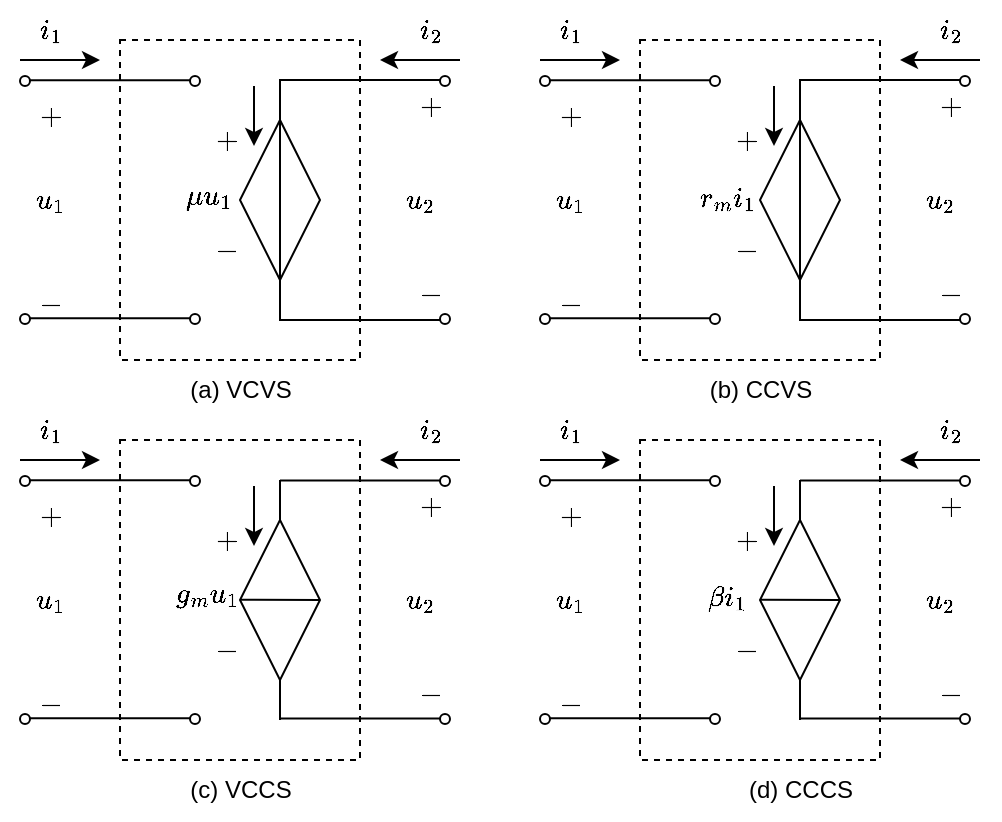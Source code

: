 <mxfile version="24.7.5">
  <diagram id="t8bG7A5sjkb96BO7fCSE" name="第 1 页">
    <mxGraphModel dx="927" dy="646" grid="1" gridSize="10" guides="1" tooltips="1" connect="1" arrows="1" fold="1" page="1" pageScale="1" pageWidth="1169" pageHeight="827" math="1" shadow="0">
      <root>
        <mxCell id="0" />
        <mxCell id="1" parent="0" />
        <mxCell id="12" value="" style="ellipse;whiteSpace=wrap;html=1;aspect=fixed;fontFamily=Helvetica;fontSize=15;fontColor=default;fillColor=none;gradientColor=none;" parent="1" vertex="1">
          <mxGeometry x="400" y="337" width="5" height="5" as="geometry" />
        </mxCell>
        <mxCell id="32" value="`+`" style="text;html=1;align=center;verticalAlign=middle;resizable=0;points=[];autosize=1;strokeColor=none;fillColor=none;" parent="1" vertex="1">
          <mxGeometry x="375" y="218" width="40" height="30" as="geometry" />
        </mxCell>
        <mxCell id="136" value="" style="ellipse;whiteSpace=wrap;html=1;aspect=fixed;fontFamily=Helvetica;fontSize=15;fontColor=default;fillColor=none;gradientColor=none;" parent="1" vertex="1">
          <mxGeometry x="400" y="537" width="5" height="5" as="geometry" />
        </mxCell>
        <mxCell id="148" value="`+`" style="text;html=1;align=center;verticalAlign=middle;resizable=0;points=[];autosize=1;strokeColor=none;fillColor=none;" parent="1" vertex="1">
          <mxGeometry x="375" y="418" width="40" height="30" as="geometry" />
        </mxCell>
        <mxCell id="42" value="" style="rounded=0;whiteSpace=wrap;html=1;dashed=1;" parent="1" vertex="1">
          <mxGeometry x="500" y="200" width="120" height="160" as="geometry" />
        </mxCell>
        <mxCell id="131" value="" style="rounded=0;whiteSpace=wrap;html=1;dashed=1;" parent="1" vertex="1">
          <mxGeometry x="500" y="400" width="120" height="160" as="geometry" />
        </mxCell>
        <mxCell id="4" value="" style="rounded=0;whiteSpace=wrap;html=1;dashed=1;" parent="1" vertex="1">
          <mxGeometry x="240" y="200" width="120" height="160" as="geometry" />
        </mxCell>
        <mxCell id="132" value="" style="rounded=0;whiteSpace=wrap;html=1;dashed=1;" parent="1" vertex="1">
          <mxGeometry x="240" y="400" width="120" height="160" as="geometry" />
        </mxCell>
        <mxCell id="5" value="" style="rhombus;whiteSpace=wrap;html=1;" parent="1" vertex="1">
          <mxGeometry x="300" y="240" width="40" height="80" as="geometry" />
        </mxCell>
        <mxCell id="189" style="edgeStyle=none;html=1;exitX=0.5;exitY=0;exitDx=0;exitDy=0;endArrow=none;endFill=0;" parent="1" source="133" edge="1">
          <mxGeometry relative="1" as="geometry">
            <mxPoint x="320" y="420" as="targetPoint" />
          </mxGeometry>
        </mxCell>
        <mxCell id="194" style="edgeStyle=none;html=1;exitX=0.5;exitY=0;exitDx=0;exitDy=0;endArrow=none;endFill=0;" parent="1" edge="1">
          <mxGeometry relative="1" as="geometry">
            <mxPoint x="580" y="420" as="targetPoint" />
            <mxPoint x="580" y="440" as="sourcePoint" />
          </mxGeometry>
        </mxCell>
        <mxCell id="190" style="edgeStyle=none;html=1;exitX=0.5;exitY=1;exitDx=0;exitDy=0;endArrow=none;endFill=0;" parent="1" source="133" edge="1">
          <mxGeometry relative="1" as="geometry">
            <mxPoint x="320" y="540" as="targetPoint" />
          </mxGeometry>
        </mxCell>
        <mxCell id="196" style="edgeStyle=none;html=1;exitX=0.5;exitY=1;exitDx=0;exitDy=0;endArrow=none;endFill=0;" parent="1" edge="1">
          <mxGeometry relative="1" as="geometry">
            <mxPoint x="580" y="540" as="targetPoint" />
            <mxPoint x="580" y="520" as="sourcePoint" />
          </mxGeometry>
        </mxCell>
        <mxCell id="133" value="" style="rhombus;whiteSpace=wrap;html=1;" parent="1" vertex="1">
          <mxGeometry x="300" y="440" width="40" height="80" as="geometry" />
        </mxCell>
        <mxCell id="10" value="" style="edgeStyle=orthogonalEdgeStyle;orthogonalLoop=1;jettySize=auto;html=1;rounded=0;labelBackgroundColor=default;strokeColor=default;fontFamily=Helvetica;fontSize=11;fontColor=default;endArrow=none;endFill=0;shape=connector;" parent="1" edge="1">
          <mxGeometry width="80" relative="1" as="geometry">
            <mxPoint x="400" y="340" as="sourcePoint" />
            <mxPoint x="400" y="220" as="targetPoint" />
            <Array as="points">
              <mxPoint x="320" y="220" />
            </Array>
          </mxGeometry>
        </mxCell>
        <mxCell id="11" value="(a) VCVS" style="text;html=1;align=center;verticalAlign=middle;resizable=0;points=[];autosize=1;strokeColor=none;fillColor=none;" parent="1" vertex="1">
          <mxGeometry x="265" y="360" width="70" height="30" as="geometry" />
        </mxCell>
        <mxCell id="135" value="(c) VCCS" style="text;html=1;align=center;verticalAlign=middle;resizable=0;points=[];autosize=1;strokeColor=none;fillColor=none;" parent="1" vertex="1">
          <mxGeometry x="265" y="560" width="70" height="30" as="geometry" />
        </mxCell>
        <mxCell id="13" value="" style="ellipse;whiteSpace=wrap;html=1;aspect=fixed;fontFamily=Helvetica;fontSize=15;fontColor=default;fillColor=none;gradientColor=none;" parent="1" vertex="1">
          <mxGeometry x="400" y="218" width="5" height="5" as="geometry" />
        </mxCell>
        <mxCell id="137" value="" style="ellipse;whiteSpace=wrap;html=1;aspect=fixed;fontFamily=Helvetica;fontSize=15;fontColor=default;fillColor=none;gradientColor=none;" parent="1" vertex="1">
          <mxGeometry x="400" y="418" width="5" height="5" as="geometry" />
        </mxCell>
        <mxCell id="20" value="" style="ellipse;whiteSpace=wrap;html=1;aspect=fixed;fontFamily=Helvetica;fontSize=15;fontColor=default;fillColor=none;gradientColor=none;" parent="1" vertex="1">
          <mxGeometry x="275" y="337" width="5" height="5" as="geometry" />
        </mxCell>
        <mxCell id="138" value="" style="ellipse;whiteSpace=wrap;html=1;aspect=fixed;fontFamily=Helvetica;fontSize=15;fontColor=default;fillColor=none;gradientColor=none;" parent="1" vertex="1">
          <mxGeometry x="275" y="537" width="5" height="5" as="geometry" />
        </mxCell>
        <mxCell id="21" value="" style="ellipse;whiteSpace=wrap;html=1;aspect=fixed;fontFamily=Helvetica;fontSize=15;fontColor=default;fillColor=none;gradientColor=none;" parent="1" vertex="1">
          <mxGeometry x="275" y="218" width="5" height="5" as="geometry" />
        </mxCell>
        <mxCell id="139" value="" style="ellipse;whiteSpace=wrap;html=1;aspect=fixed;fontFamily=Helvetica;fontSize=15;fontColor=default;fillColor=none;gradientColor=none;" parent="1" vertex="1">
          <mxGeometry x="275" y="418" width="5" height="5" as="geometry" />
        </mxCell>
        <mxCell id="24" value="" style="orthogonalLoop=1;jettySize=auto;html=1;rounded=0;labelBackgroundColor=default;strokeColor=default;fontFamily=Helvetica;fontSize=11;fontColor=default;endArrow=none;endFill=0;shape=connector;" parent="1" edge="1">
          <mxGeometry width="80" relative="1" as="geometry">
            <mxPoint x="195" y="220.16" as="sourcePoint" />
            <mxPoint x="275" y="220.16" as="targetPoint" />
          </mxGeometry>
        </mxCell>
        <mxCell id="140" value="" style="orthogonalLoop=1;jettySize=auto;html=1;rounded=0;labelBackgroundColor=default;strokeColor=default;fontFamily=Helvetica;fontSize=11;fontColor=default;endArrow=none;endFill=0;shape=connector;" parent="1" edge="1">
          <mxGeometry width="80" relative="1" as="geometry">
            <mxPoint x="195.0" y="420.16" as="sourcePoint" />
            <mxPoint x="275.0" y="420.16" as="targetPoint" />
          </mxGeometry>
        </mxCell>
        <mxCell id="186" value="" style="orthogonalLoop=1;jettySize=auto;html=1;rounded=0;labelBackgroundColor=default;strokeColor=default;fontFamily=Helvetica;fontSize=11;fontColor=default;endArrow=none;endFill=0;shape=connector;" parent="1" edge="1">
          <mxGeometry width="80" relative="1" as="geometry">
            <mxPoint x="320.0" y="420.21" as="sourcePoint" />
            <mxPoint x="400.0" y="420.21" as="targetPoint" />
          </mxGeometry>
        </mxCell>
        <mxCell id="193" value="" style="orthogonalLoop=1;jettySize=auto;html=1;rounded=0;labelBackgroundColor=default;strokeColor=default;fontFamily=Helvetica;fontSize=11;fontColor=default;endArrow=none;endFill=0;shape=connector;" parent="1" edge="1">
          <mxGeometry width="80" relative="1" as="geometry">
            <mxPoint x="580.0" y="420.21" as="sourcePoint" />
            <mxPoint x="660.0" y="420.21" as="targetPoint" />
          </mxGeometry>
        </mxCell>
        <mxCell id="25" value="" style="orthogonalLoop=1;jettySize=auto;html=1;rounded=0;labelBackgroundColor=default;strokeColor=default;fontFamily=Helvetica;fontSize=11;fontColor=default;endArrow=none;endFill=0;shape=connector;" parent="1" edge="1">
          <mxGeometry width="80" relative="1" as="geometry">
            <mxPoint x="195" y="339.16" as="sourcePoint" />
            <mxPoint x="275.0" y="339.16" as="targetPoint" />
          </mxGeometry>
        </mxCell>
        <mxCell id="141" value="" style="orthogonalLoop=1;jettySize=auto;html=1;rounded=0;labelBackgroundColor=default;strokeColor=default;fontFamily=Helvetica;fontSize=11;fontColor=default;endArrow=none;endFill=0;shape=connector;" parent="1" edge="1">
          <mxGeometry width="80" relative="1" as="geometry">
            <mxPoint x="195.0" y="539.16" as="sourcePoint" />
            <mxPoint x="275.0" y="539.16" as="targetPoint" />
          </mxGeometry>
        </mxCell>
        <mxCell id="187" value="" style="orthogonalLoop=1;jettySize=auto;html=1;rounded=0;labelBackgroundColor=default;strokeColor=default;fontFamily=Helvetica;fontSize=11;fontColor=default;endArrow=none;endFill=0;shape=connector;" parent="1" edge="1">
          <mxGeometry width="80" relative="1" as="geometry">
            <mxPoint x="320.0" y="539.21" as="sourcePoint" />
            <mxPoint x="400.0" y="539.21" as="targetPoint" />
          </mxGeometry>
        </mxCell>
        <mxCell id="197" value="" style="orthogonalLoop=1;jettySize=auto;html=1;rounded=0;labelBackgroundColor=default;strokeColor=default;fontFamily=Helvetica;fontSize=11;fontColor=default;endArrow=none;endFill=0;shape=connector;" parent="1" edge="1">
          <mxGeometry width="80" relative="1" as="geometry">
            <mxPoint x="580.0" y="539.21" as="sourcePoint" />
            <mxPoint x="660.0" y="539.21" as="targetPoint" />
          </mxGeometry>
        </mxCell>
        <mxCell id="26" value="" style="ellipse;whiteSpace=wrap;html=1;aspect=fixed;fontFamily=Helvetica;fontSize=15;fontColor=default;fillColor=none;gradientColor=none;" parent="1" vertex="1">
          <mxGeometry x="190" y="337" width="5" height="5" as="geometry" />
        </mxCell>
        <mxCell id="142" value="" style="ellipse;whiteSpace=wrap;html=1;aspect=fixed;fontFamily=Helvetica;fontSize=15;fontColor=default;fillColor=none;gradientColor=none;" parent="1" vertex="1">
          <mxGeometry x="190" y="537" width="5" height="5" as="geometry" />
        </mxCell>
        <mxCell id="27" value="" style="ellipse;whiteSpace=wrap;html=1;aspect=fixed;fontFamily=Helvetica;fontSize=15;fontColor=default;fillColor=none;gradientColor=none;" parent="1" vertex="1">
          <mxGeometry x="190" y="218" width="5" height="5" as="geometry" />
        </mxCell>
        <mxCell id="143" value="" style="ellipse;whiteSpace=wrap;html=1;aspect=fixed;fontFamily=Helvetica;fontSize=15;fontColor=default;fillColor=none;gradientColor=none;" parent="1" vertex="1">
          <mxGeometry x="190" y="418" width="5" height="5" as="geometry" />
        </mxCell>
        <mxCell id="28" value="" style="edgeStyle=none;orthogonalLoop=1;jettySize=auto;html=1;rounded=0;labelBackgroundColor=default;strokeColor=default;fontFamily=Helvetica;fontSize=11;fontColor=default;endArrow=classic;endFill=1;shape=connector;" parent="1" edge="1">
          <mxGeometry width="80" relative="1" as="geometry">
            <mxPoint x="410" y="210" as="sourcePoint" />
            <mxPoint x="370" y="210" as="targetPoint" />
            <Array as="points" />
          </mxGeometry>
        </mxCell>
        <mxCell id="144" value="" style="edgeStyle=none;orthogonalLoop=1;jettySize=auto;html=1;rounded=0;labelBackgroundColor=default;strokeColor=default;fontFamily=Helvetica;fontSize=11;fontColor=default;endArrow=classic;endFill=1;shape=connector;" parent="1" edge="1">
          <mxGeometry width="80" relative="1" as="geometry">
            <mxPoint x="410" y="410" as="sourcePoint" />
            <mxPoint x="370.0" y="410" as="targetPoint" />
            <Array as="points" />
          </mxGeometry>
        </mxCell>
        <mxCell id="29" value="`i_2`" style="text;html=1;align=center;verticalAlign=middle;resizable=0;points=[];autosize=1;strokeColor=none;fillColor=none;" parent="1" vertex="1">
          <mxGeometry x="370" y="180" width="50" height="30" as="geometry" />
        </mxCell>
        <mxCell id="145" value="`i_2`" style="text;html=1;align=center;verticalAlign=middle;resizable=0;points=[];autosize=1;strokeColor=none;fillColor=none;" parent="1" vertex="1">
          <mxGeometry x="370" y="380" width="50" height="30" as="geometry" />
        </mxCell>
        <mxCell id="30" value="" style="edgeStyle=none;orthogonalLoop=1;jettySize=auto;html=1;rounded=0;labelBackgroundColor=default;strokeColor=default;fontFamily=Helvetica;fontSize=11;fontColor=default;endArrow=classic;endFill=1;shape=connector;" parent="1" edge="1">
          <mxGeometry width="80" relative="1" as="geometry">
            <mxPoint x="190" y="210" as="sourcePoint" />
            <mxPoint x="230" y="210" as="targetPoint" />
            <Array as="points" />
          </mxGeometry>
        </mxCell>
        <mxCell id="146" value="" style="edgeStyle=none;orthogonalLoop=1;jettySize=auto;html=1;rounded=0;labelBackgroundColor=default;strokeColor=default;fontFamily=Helvetica;fontSize=11;fontColor=default;endArrow=classic;endFill=1;shape=connector;" parent="1" edge="1">
          <mxGeometry width="80" relative="1" as="geometry">
            <mxPoint x="190.0" y="410" as="sourcePoint" />
            <mxPoint x="230.0" y="410" as="targetPoint" />
            <Array as="points" />
          </mxGeometry>
        </mxCell>
        <mxCell id="31" value="`i_1`" style="text;html=1;align=center;verticalAlign=middle;resizable=0;points=[];autosize=1;strokeColor=none;fillColor=none;" parent="1" vertex="1">
          <mxGeometry x="180" y="180" width="50" height="30" as="geometry" />
        </mxCell>
        <mxCell id="147" value="`i_1`" style="text;html=1;align=center;verticalAlign=middle;resizable=0;points=[];autosize=1;strokeColor=none;fillColor=none;" parent="1" vertex="1">
          <mxGeometry x="180" y="380" width="50" height="30" as="geometry" />
        </mxCell>
        <mxCell id="66" value="`+`" style="text;html=1;align=center;verticalAlign=middle;resizable=0;points=[];autosize=1;strokeColor=none;fillColor=none;" parent="1" vertex="1">
          <mxGeometry x="273" y="235" width="40" height="30" as="geometry" />
        </mxCell>
        <mxCell id="149" value="`+`" style="text;html=1;align=center;verticalAlign=middle;resizable=0;points=[];autosize=1;strokeColor=none;fillColor=none;" parent="1" vertex="1">
          <mxGeometry x="273" y="435" width="40" height="30" as="geometry" />
        </mxCell>
        <mxCell id="74" value="`+`" style="text;html=1;align=center;verticalAlign=middle;resizable=0;points=[];autosize=1;strokeColor=none;fillColor=none;" parent="1" vertex="1">
          <mxGeometry x="533" y="235" width="40" height="30" as="geometry" />
        </mxCell>
        <mxCell id="150" value="`+`" style="text;html=1;align=center;verticalAlign=middle;resizable=0;points=[];autosize=1;strokeColor=none;fillColor=none;" parent="1" vertex="1">
          <mxGeometry x="533" y="435" width="40" height="30" as="geometry" />
        </mxCell>
        <mxCell id="39" value="`+`" style="text;html=1;align=center;verticalAlign=middle;resizable=0;points=[];autosize=1;strokeColor=none;fillColor=none;" parent="1" vertex="1">
          <mxGeometry x="185" y="223" width="40" height="30" as="geometry" />
        </mxCell>
        <mxCell id="151" value="`+`" style="text;html=1;align=center;verticalAlign=middle;resizable=0;points=[];autosize=1;strokeColor=none;fillColor=none;" parent="1" vertex="1">
          <mxGeometry x="185" y="423" width="40" height="30" as="geometry" />
        </mxCell>
        <mxCell id="33" value="`-`" style="text;html=1;align=center;verticalAlign=middle;resizable=0;points=[];autosize=1;strokeColor=none;fillColor=none;" parent="1" vertex="1">
          <mxGeometry x="375" y="312" width="40" height="30" as="geometry" />
        </mxCell>
        <mxCell id="152" value="`-`" style="text;html=1;align=center;verticalAlign=middle;resizable=0;points=[];autosize=1;strokeColor=none;fillColor=none;" parent="1" vertex="1">
          <mxGeometry x="375" y="512" width="40" height="30" as="geometry" />
        </mxCell>
        <mxCell id="67" value="`-`" style="text;html=1;align=center;verticalAlign=middle;resizable=0;points=[];autosize=1;strokeColor=none;fillColor=none;" parent="1" vertex="1">
          <mxGeometry x="273" y="290" width="40" height="30" as="geometry" />
        </mxCell>
        <mxCell id="153" value="`-`" style="text;html=1;align=center;verticalAlign=middle;resizable=0;points=[];autosize=1;strokeColor=none;fillColor=none;" parent="1" vertex="1">
          <mxGeometry x="273" y="490" width="40" height="30" as="geometry" />
        </mxCell>
        <mxCell id="75" value="`-`" style="text;html=1;align=center;verticalAlign=middle;resizable=0;points=[];autosize=1;strokeColor=none;fillColor=none;" parent="1" vertex="1">
          <mxGeometry x="533" y="290" width="40" height="30" as="geometry" />
        </mxCell>
        <mxCell id="154" value="`-`" style="text;html=1;align=center;verticalAlign=middle;resizable=0;points=[];autosize=1;strokeColor=none;fillColor=none;" parent="1" vertex="1">
          <mxGeometry x="533" y="490" width="40" height="30" as="geometry" />
        </mxCell>
        <mxCell id="40" value="`-`" style="text;html=1;align=center;verticalAlign=middle;resizable=0;points=[];autosize=1;strokeColor=none;fillColor=none;" parent="1" vertex="1">
          <mxGeometry x="185" y="317" width="40" height="30" as="geometry" />
        </mxCell>
        <mxCell id="155" value="`-`" style="text;html=1;align=center;verticalAlign=middle;resizable=0;points=[];autosize=1;strokeColor=none;fillColor=none;" parent="1" vertex="1">
          <mxGeometry x="185" y="517" width="40" height="30" as="geometry" />
        </mxCell>
        <mxCell id="34" value="`u_2`" style="text;html=1;align=center;verticalAlign=middle;resizable=0;points=[];autosize=1;strokeColor=none;fillColor=none;" parent="1" vertex="1">
          <mxGeometry x="365" y="265" width="50" height="30" as="geometry" />
        </mxCell>
        <mxCell id="156" value="`u_2`" style="text;html=1;align=center;verticalAlign=middle;resizable=0;points=[];autosize=1;strokeColor=none;fillColor=none;" parent="1" vertex="1">
          <mxGeometry x="365" y="465" width="50" height="30" as="geometry" />
        </mxCell>
        <mxCell id="38" value="`u_1`" style="text;html=1;align=center;verticalAlign=middle;resizable=0;points=[];autosize=1;strokeColor=none;fillColor=none;" parent="1" vertex="1">
          <mxGeometry x="180" y="265" width="50" height="30" as="geometry" />
        </mxCell>
        <mxCell id="157" value="`u_1`" style="text;html=1;align=center;verticalAlign=middle;resizable=0;points=[];autosize=1;strokeColor=none;fillColor=none;" parent="1" vertex="1">
          <mxGeometry x="180" y="465" width="50" height="30" as="geometry" />
        </mxCell>
        <mxCell id="43" value="" style="rhombus;whiteSpace=wrap;html=1;" parent="1" vertex="1">
          <mxGeometry x="560" y="240" width="40" height="80" as="geometry" />
        </mxCell>
        <mxCell id="159" value="" style="rhombus;whiteSpace=wrap;html=1;" parent="1" vertex="1">
          <mxGeometry x="560" y="440" width="40" height="80" as="geometry" />
        </mxCell>
        <mxCell id="44" value="" style="edgeStyle=orthogonalEdgeStyle;orthogonalLoop=1;jettySize=auto;html=1;rounded=0;labelBackgroundColor=default;strokeColor=default;fontFamily=Helvetica;fontSize=11;fontColor=default;endArrow=none;endFill=0;shape=connector;" parent="1" edge="1">
          <mxGeometry width="80" relative="1" as="geometry">
            <mxPoint x="660" y="340" as="sourcePoint" />
            <mxPoint x="660" y="220" as="targetPoint" />
            <Array as="points">
              <mxPoint x="580" y="220" />
            </Array>
          </mxGeometry>
        </mxCell>
        <mxCell id="45" value="(b) CCVS" style="text;html=1;align=center;verticalAlign=middle;resizable=0;points=[];autosize=1;strokeColor=none;fillColor=none;" parent="1" vertex="1">
          <mxGeometry x="525" y="360" width="70" height="30" as="geometry" />
        </mxCell>
        <mxCell id="161" value="(d) CCCS" style="text;html=1;align=center;verticalAlign=middle;resizable=0;points=[];autosize=1;strokeColor=none;fillColor=none;" parent="1" vertex="1">
          <mxGeometry x="540" y="560" width="80" height="30" as="geometry" />
        </mxCell>
        <mxCell id="46" value="" style="ellipse;whiteSpace=wrap;html=1;aspect=fixed;fontFamily=Helvetica;fontSize=15;fontColor=default;fillColor=none;gradientColor=none;" parent="1" vertex="1">
          <mxGeometry x="660" y="337" width="5" height="5" as="geometry" />
        </mxCell>
        <mxCell id="162" value="" style="ellipse;whiteSpace=wrap;html=1;aspect=fixed;fontFamily=Helvetica;fontSize=15;fontColor=default;fillColor=none;gradientColor=none;" parent="1" vertex="1">
          <mxGeometry x="660" y="537" width="5" height="5" as="geometry" />
        </mxCell>
        <mxCell id="47" value="" style="ellipse;whiteSpace=wrap;html=1;aspect=fixed;fontFamily=Helvetica;fontSize=15;fontColor=default;fillColor=none;gradientColor=none;" parent="1" vertex="1">
          <mxGeometry x="660" y="218" width="5" height="5" as="geometry" />
        </mxCell>
        <mxCell id="163" value="" style="ellipse;whiteSpace=wrap;html=1;aspect=fixed;fontFamily=Helvetica;fontSize=15;fontColor=default;fillColor=none;gradientColor=none;" parent="1" vertex="1">
          <mxGeometry x="660" y="418" width="5" height="5" as="geometry" />
        </mxCell>
        <mxCell id="48" value="" style="ellipse;whiteSpace=wrap;html=1;aspect=fixed;fontFamily=Helvetica;fontSize=15;fontColor=default;fillColor=none;gradientColor=none;" parent="1" vertex="1">
          <mxGeometry x="535" y="337" width="5" height="5" as="geometry" />
        </mxCell>
        <mxCell id="164" value="" style="ellipse;whiteSpace=wrap;html=1;aspect=fixed;fontFamily=Helvetica;fontSize=15;fontColor=default;fillColor=none;gradientColor=none;" parent="1" vertex="1">
          <mxGeometry x="535" y="537" width="5" height="5" as="geometry" />
        </mxCell>
        <mxCell id="49" value="" style="ellipse;whiteSpace=wrap;html=1;aspect=fixed;fontFamily=Helvetica;fontSize=15;fontColor=default;fillColor=none;gradientColor=none;" parent="1" vertex="1">
          <mxGeometry x="535" y="218" width="5" height="5" as="geometry" />
        </mxCell>
        <mxCell id="165" value="" style="ellipse;whiteSpace=wrap;html=1;aspect=fixed;fontFamily=Helvetica;fontSize=15;fontColor=default;fillColor=none;gradientColor=none;" parent="1" vertex="1">
          <mxGeometry x="535" y="418" width="5" height="5" as="geometry" />
        </mxCell>
        <mxCell id="50" value="" style="orthogonalLoop=1;jettySize=auto;html=1;rounded=0;labelBackgroundColor=default;strokeColor=default;fontFamily=Helvetica;fontSize=11;fontColor=default;endArrow=none;endFill=0;shape=connector;" parent="1" edge="1">
          <mxGeometry width="80" relative="1" as="geometry">
            <mxPoint x="455.0" y="220.16" as="sourcePoint" />
            <mxPoint x="535" y="220.16" as="targetPoint" />
          </mxGeometry>
        </mxCell>
        <mxCell id="166" value="" style="orthogonalLoop=1;jettySize=auto;html=1;rounded=0;labelBackgroundColor=default;strokeColor=default;fontFamily=Helvetica;fontSize=11;fontColor=default;endArrow=none;endFill=0;shape=connector;" parent="1" edge="1">
          <mxGeometry width="80" relative="1" as="geometry">
            <mxPoint x="455" y="420.16" as="sourcePoint" />
            <mxPoint x="535" y="420.16" as="targetPoint" />
          </mxGeometry>
        </mxCell>
        <mxCell id="51" value="" style="orthogonalLoop=1;jettySize=auto;html=1;rounded=0;labelBackgroundColor=default;strokeColor=default;fontFamily=Helvetica;fontSize=11;fontColor=default;endArrow=none;endFill=0;shape=connector;" parent="1" edge="1">
          <mxGeometry width="80" relative="1" as="geometry">
            <mxPoint x="455.0" y="339.16" as="sourcePoint" />
            <mxPoint x="535" y="339.16" as="targetPoint" />
          </mxGeometry>
        </mxCell>
        <mxCell id="167" value="" style="orthogonalLoop=1;jettySize=auto;html=1;rounded=0;labelBackgroundColor=default;strokeColor=default;fontFamily=Helvetica;fontSize=11;fontColor=default;endArrow=none;endFill=0;shape=connector;" parent="1" edge="1">
          <mxGeometry width="80" relative="1" as="geometry">
            <mxPoint x="455" y="539.16" as="sourcePoint" />
            <mxPoint x="535" y="539.16" as="targetPoint" />
          </mxGeometry>
        </mxCell>
        <mxCell id="52" value="" style="ellipse;whiteSpace=wrap;html=1;aspect=fixed;fontFamily=Helvetica;fontSize=15;fontColor=default;fillColor=none;gradientColor=none;" parent="1" vertex="1">
          <mxGeometry x="450" y="337" width="5" height="5" as="geometry" />
        </mxCell>
        <mxCell id="168" value="" style="ellipse;whiteSpace=wrap;html=1;aspect=fixed;fontFamily=Helvetica;fontSize=15;fontColor=default;fillColor=none;gradientColor=none;" parent="1" vertex="1">
          <mxGeometry x="450" y="537" width="5" height="5" as="geometry" />
        </mxCell>
        <mxCell id="53" value="" style="ellipse;whiteSpace=wrap;html=1;aspect=fixed;fontFamily=Helvetica;fontSize=15;fontColor=default;fillColor=none;gradientColor=none;" parent="1" vertex="1">
          <mxGeometry x="450" y="218" width="5" height="5" as="geometry" />
        </mxCell>
        <mxCell id="169" value="" style="ellipse;whiteSpace=wrap;html=1;aspect=fixed;fontFamily=Helvetica;fontSize=15;fontColor=default;fillColor=none;gradientColor=none;" parent="1" vertex="1">
          <mxGeometry x="450" y="418" width="5" height="5" as="geometry" />
        </mxCell>
        <mxCell id="54" value="" style="edgeStyle=none;orthogonalLoop=1;jettySize=auto;html=1;rounded=0;labelBackgroundColor=default;strokeColor=default;fontFamily=Helvetica;fontSize=11;fontColor=default;endArrow=classic;endFill=1;shape=connector;" parent="1" edge="1">
          <mxGeometry width="80" relative="1" as="geometry">
            <mxPoint x="670" y="210" as="sourcePoint" />
            <mxPoint x="630" y="210" as="targetPoint" />
            <Array as="points" />
          </mxGeometry>
        </mxCell>
        <mxCell id="170" value="" style="edgeStyle=none;orthogonalLoop=1;jettySize=auto;html=1;rounded=0;labelBackgroundColor=default;strokeColor=default;fontFamily=Helvetica;fontSize=11;fontColor=default;endArrow=classic;endFill=1;shape=connector;" parent="1" edge="1">
          <mxGeometry width="80" relative="1" as="geometry">
            <mxPoint x="670" y="410" as="sourcePoint" />
            <mxPoint x="630" y="410" as="targetPoint" />
            <Array as="points" />
          </mxGeometry>
        </mxCell>
        <mxCell id="55" value="`i_2`" style="text;html=1;align=center;verticalAlign=middle;resizable=0;points=[];autosize=1;strokeColor=none;fillColor=none;" parent="1" vertex="1">
          <mxGeometry x="630" y="180" width="50" height="30" as="geometry" />
        </mxCell>
        <mxCell id="171" value="`i_2`" style="text;html=1;align=center;verticalAlign=middle;resizable=0;points=[];autosize=1;strokeColor=none;fillColor=none;" parent="1" vertex="1">
          <mxGeometry x="630" y="380" width="50" height="30" as="geometry" />
        </mxCell>
        <mxCell id="56" value="" style="edgeStyle=none;orthogonalLoop=1;jettySize=auto;html=1;rounded=0;labelBackgroundColor=default;strokeColor=default;fontFamily=Helvetica;fontSize=11;fontColor=default;endArrow=classic;endFill=1;shape=connector;" parent="1" edge="1">
          <mxGeometry width="80" relative="1" as="geometry">
            <mxPoint x="450.0" y="210" as="sourcePoint" />
            <mxPoint x="490.0" y="210" as="targetPoint" />
            <Array as="points" />
          </mxGeometry>
        </mxCell>
        <mxCell id="172" value="" style="edgeStyle=none;orthogonalLoop=1;jettySize=auto;html=1;rounded=0;labelBackgroundColor=default;strokeColor=default;fontFamily=Helvetica;fontSize=11;fontColor=default;endArrow=classic;endFill=1;shape=connector;" parent="1" edge="1">
          <mxGeometry width="80" relative="1" as="geometry">
            <mxPoint x="450" y="410" as="sourcePoint" />
            <mxPoint x="490" y="410" as="targetPoint" />
            <Array as="points" />
          </mxGeometry>
        </mxCell>
        <mxCell id="57" value="`i_1`" style="text;html=1;align=center;verticalAlign=middle;resizable=0;points=[];autosize=1;strokeColor=none;fillColor=none;" parent="1" vertex="1">
          <mxGeometry x="440" y="180" width="50" height="30" as="geometry" />
        </mxCell>
        <mxCell id="173" value="`i_1`" style="text;html=1;align=center;verticalAlign=middle;resizable=0;points=[];autosize=1;strokeColor=none;fillColor=none;" parent="1" vertex="1">
          <mxGeometry x="440" y="380" width="50" height="30" as="geometry" />
        </mxCell>
        <mxCell id="58" value="`+`" style="text;html=1;align=center;verticalAlign=middle;resizable=0;points=[];autosize=1;strokeColor=none;fillColor=none;" parent="1" vertex="1">
          <mxGeometry x="635" y="218" width="40" height="30" as="geometry" />
        </mxCell>
        <mxCell id="174" value="`+`" style="text;html=1;align=center;verticalAlign=middle;resizable=0;points=[];autosize=1;strokeColor=none;fillColor=none;" parent="1" vertex="1">
          <mxGeometry x="635" y="418" width="40" height="30" as="geometry" />
        </mxCell>
        <mxCell id="59" value="`+`" style="text;html=1;align=center;verticalAlign=middle;resizable=0;points=[];autosize=1;strokeColor=none;fillColor=none;" parent="1" vertex="1">
          <mxGeometry x="445" y="223" width="40" height="30" as="geometry" />
        </mxCell>
        <mxCell id="175" value="`+`" style="text;html=1;align=center;verticalAlign=middle;resizable=0;points=[];autosize=1;strokeColor=none;fillColor=none;" parent="1" vertex="1">
          <mxGeometry x="445" y="423" width="40" height="30" as="geometry" />
        </mxCell>
        <mxCell id="60" value="`-`" style="text;html=1;align=center;verticalAlign=middle;resizable=0;points=[];autosize=1;strokeColor=none;fillColor=none;" parent="1" vertex="1">
          <mxGeometry x="635" y="312" width="40" height="30" as="geometry" />
        </mxCell>
        <mxCell id="176" value="`-`" style="text;html=1;align=center;verticalAlign=middle;resizable=0;points=[];autosize=1;strokeColor=none;fillColor=none;" parent="1" vertex="1">
          <mxGeometry x="635" y="512" width="40" height="30" as="geometry" />
        </mxCell>
        <mxCell id="61" value="`-`" style="text;html=1;align=center;verticalAlign=middle;resizable=0;points=[];autosize=1;strokeColor=none;fillColor=none;" parent="1" vertex="1">
          <mxGeometry x="445" y="317" width="40" height="30" as="geometry" />
        </mxCell>
        <mxCell id="177" value="`-`" style="text;html=1;align=center;verticalAlign=middle;resizable=0;points=[];autosize=1;strokeColor=none;fillColor=none;" parent="1" vertex="1">
          <mxGeometry x="445" y="517" width="40" height="30" as="geometry" />
        </mxCell>
        <mxCell id="62" value="`u_2`" style="text;html=1;align=center;verticalAlign=middle;resizable=0;points=[];autosize=1;strokeColor=none;fillColor=none;" parent="1" vertex="1">
          <mxGeometry x="625" y="265" width="50" height="30" as="geometry" />
        </mxCell>
        <mxCell id="178" value="`u_2`" style="text;html=1;align=center;verticalAlign=middle;resizable=0;points=[];autosize=1;strokeColor=none;fillColor=none;" parent="1" vertex="1">
          <mxGeometry x="625" y="465" width="50" height="30" as="geometry" />
        </mxCell>
        <mxCell id="63" value="`u_1`" style="text;html=1;align=center;verticalAlign=middle;resizable=0;points=[];autosize=1;strokeColor=none;fillColor=none;" parent="1" vertex="1">
          <mxGeometry x="440" y="265" width="50" height="30" as="geometry" />
        </mxCell>
        <mxCell id="179" value="`u_1`" style="text;html=1;align=center;verticalAlign=middle;resizable=0;points=[];autosize=1;strokeColor=none;fillColor=none;" parent="1" vertex="1">
          <mxGeometry x="440" y="465" width="50" height="30" as="geometry" />
        </mxCell>
        <mxCell id="64" value="" style="edgeStyle=none;orthogonalLoop=1;jettySize=auto;html=1;rounded=0;labelBackgroundColor=default;strokeColor=default;fontFamily=Helvetica;fontSize=11;fontColor=default;endArrow=classic;endFill=1;shape=connector;" parent="1" edge="1">
          <mxGeometry width="80" relative="1" as="geometry">
            <mxPoint x="307" y="223" as="sourcePoint" />
            <mxPoint x="307" y="253" as="targetPoint" />
            <Array as="points" />
          </mxGeometry>
        </mxCell>
        <mxCell id="180" value="" style="edgeStyle=none;orthogonalLoop=1;jettySize=auto;html=1;rounded=0;labelBackgroundColor=default;strokeColor=default;fontFamily=Helvetica;fontSize=11;fontColor=default;endArrow=classic;endFill=1;shape=connector;" parent="1" edge="1">
          <mxGeometry width="80" relative="1" as="geometry">
            <mxPoint x="307" y="423" as="sourcePoint" />
            <mxPoint x="307" y="453" as="targetPoint" />
            <Array as="points" />
          </mxGeometry>
        </mxCell>
        <mxCell id="76" value="" style="edgeStyle=none;orthogonalLoop=1;jettySize=auto;html=1;rounded=0;labelBackgroundColor=default;strokeColor=default;fontFamily=Helvetica;fontSize=11;fontColor=default;endArrow=classic;endFill=1;shape=connector;" parent="1" edge="1">
          <mxGeometry width="80" relative="1" as="geometry">
            <mxPoint x="567" y="223" as="sourcePoint" />
            <mxPoint x="567" y="253" as="targetPoint" />
            <Array as="points" />
          </mxGeometry>
        </mxCell>
        <mxCell id="181" value="" style="edgeStyle=none;orthogonalLoop=1;jettySize=auto;html=1;rounded=0;labelBackgroundColor=default;strokeColor=default;fontFamily=Helvetica;fontSize=11;fontColor=default;endArrow=classic;endFill=1;shape=connector;" parent="1" edge="1">
          <mxGeometry width="80" relative="1" as="geometry">
            <mxPoint x="567" y="423" as="sourcePoint" />
            <mxPoint x="567" y="453" as="targetPoint" />
            <Array as="points" />
          </mxGeometry>
        </mxCell>
        <mxCell id="68" value="`\mu u_1`" style="text;html=1;align=center;verticalAlign=middle;resizable=0;points=[];autosize=1;strokeColor=none;fillColor=none;" parent="1" vertex="1">
          <mxGeometry x="249" y="263" width="70" height="30" as="geometry" />
        </mxCell>
        <mxCell id="182" value="`g_m u_1`" style="text;html=1;align=center;verticalAlign=middle;resizable=0;points=[];autosize=1;strokeColor=none;fillColor=none;" parent="1" vertex="1">
          <mxGeometry x="243" y="462" width="80" height="30" as="geometry" />
        </mxCell>
        <mxCell id="73" value="`r_m i_1`" style="text;html=1;align=center;verticalAlign=middle;resizable=0;points=[];autosize=1;strokeColor=none;fillColor=none;" parent="1" vertex="1">
          <mxGeometry x="508" y="264" width="70" height="30" as="geometry" />
        </mxCell>
        <mxCell id="183" value="`\beta i_1`" style="text;html=1;align=center;verticalAlign=middle;resizable=0;points=[];autosize=1;strokeColor=none;fillColor=none;" parent="1" vertex="1">
          <mxGeometry x="503" y="464" width="80" height="30" as="geometry" />
        </mxCell>
        <mxCell id="191" value="" style="orthogonalLoop=1;jettySize=auto;html=1;rounded=0;labelBackgroundColor=default;strokeColor=default;fontFamily=Helvetica;fontSize=11;fontColor=default;endArrow=none;endFill=0;shape=connector;" parent="1" edge="1">
          <mxGeometry width="80" relative="1" as="geometry">
            <mxPoint x="300" y="479.83" as="sourcePoint" />
            <mxPoint x="340" y="480" as="targetPoint" />
          </mxGeometry>
        </mxCell>
        <mxCell id="195" value="" style="orthogonalLoop=1;jettySize=auto;html=1;rounded=0;labelBackgroundColor=default;strokeColor=default;fontFamily=Helvetica;fontSize=11;fontColor=default;endArrow=none;endFill=0;shape=connector;" parent="1" edge="1">
          <mxGeometry width="80" relative="1" as="geometry">
            <mxPoint x="560" y="479.83" as="sourcePoint" />
            <mxPoint x="600" y="480" as="targetPoint" />
          </mxGeometry>
        </mxCell>
      </root>
    </mxGraphModel>
  </diagram>
</mxfile>
